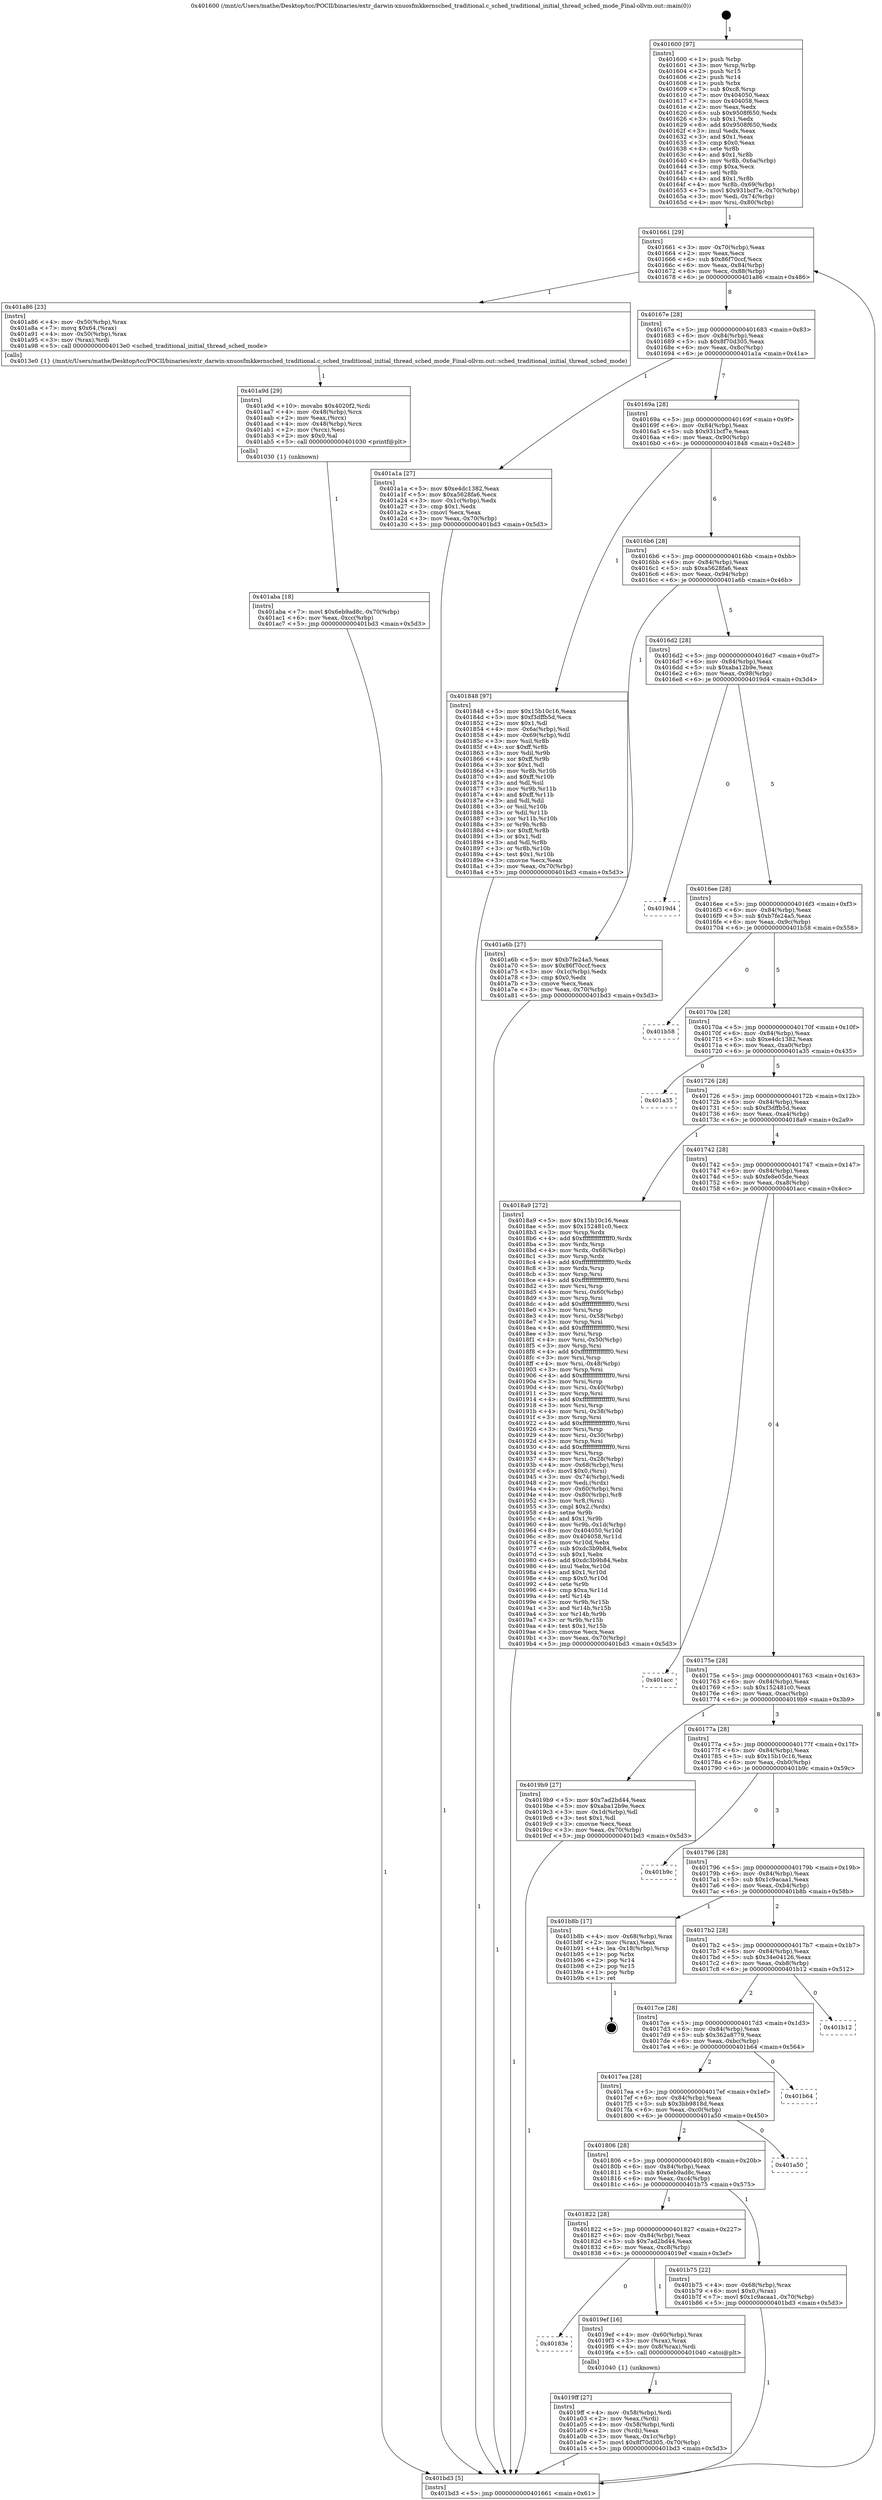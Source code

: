 digraph "0x401600" {
  label = "0x401600 (/mnt/c/Users/mathe/Desktop/tcc/POCII/binaries/extr_darwin-xnuosfmkkernsched_traditional.c_sched_traditional_initial_thread_sched_mode_Final-ollvm.out::main(0))"
  labelloc = "t"
  node[shape=record]

  Entry [label="",width=0.3,height=0.3,shape=circle,fillcolor=black,style=filled]
  "0x401661" [label="{
     0x401661 [29]\l
     | [instrs]\l
     &nbsp;&nbsp;0x401661 \<+3\>: mov -0x70(%rbp),%eax\l
     &nbsp;&nbsp;0x401664 \<+2\>: mov %eax,%ecx\l
     &nbsp;&nbsp;0x401666 \<+6\>: sub $0x86f70ccf,%ecx\l
     &nbsp;&nbsp;0x40166c \<+6\>: mov %eax,-0x84(%rbp)\l
     &nbsp;&nbsp;0x401672 \<+6\>: mov %ecx,-0x88(%rbp)\l
     &nbsp;&nbsp;0x401678 \<+6\>: je 0000000000401a86 \<main+0x486\>\l
  }"]
  "0x401a86" [label="{
     0x401a86 [23]\l
     | [instrs]\l
     &nbsp;&nbsp;0x401a86 \<+4\>: mov -0x50(%rbp),%rax\l
     &nbsp;&nbsp;0x401a8a \<+7\>: movq $0x64,(%rax)\l
     &nbsp;&nbsp;0x401a91 \<+4\>: mov -0x50(%rbp),%rax\l
     &nbsp;&nbsp;0x401a95 \<+3\>: mov (%rax),%rdi\l
     &nbsp;&nbsp;0x401a98 \<+5\>: call 00000000004013e0 \<sched_traditional_initial_thread_sched_mode\>\l
     | [calls]\l
     &nbsp;&nbsp;0x4013e0 \{1\} (/mnt/c/Users/mathe/Desktop/tcc/POCII/binaries/extr_darwin-xnuosfmkkernsched_traditional.c_sched_traditional_initial_thread_sched_mode_Final-ollvm.out::sched_traditional_initial_thread_sched_mode)\l
  }"]
  "0x40167e" [label="{
     0x40167e [28]\l
     | [instrs]\l
     &nbsp;&nbsp;0x40167e \<+5\>: jmp 0000000000401683 \<main+0x83\>\l
     &nbsp;&nbsp;0x401683 \<+6\>: mov -0x84(%rbp),%eax\l
     &nbsp;&nbsp;0x401689 \<+5\>: sub $0x8f70d305,%eax\l
     &nbsp;&nbsp;0x40168e \<+6\>: mov %eax,-0x8c(%rbp)\l
     &nbsp;&nbsp;0x401694 \<+6\>: je 0000000000401a1a \<main+0x41a\>\l
  }"]
  Exit [label="",width=0.3,height=0.3,shape=circle,fillcolor=black,style=filled,peripheries=2]
  "0x401a1a" [label="{
     0x401a1a [27]\l
     | [instrs]\l
     &nbsp;&nbsp;0x401a1a \<+5\>: mov $0xe4dc1382,%eax\l
     &nbsp;&nbsp;0x401a1f \<+5\>: mov $0xa5628fa6,%ecx\l
     &nbsp;&nbsp;0x401a24 \<+3\>: mov -0x1c(%rbp),%edx\l
     &nbsp;&nbsp;0x401a27 \<+3\>: cmp $0x1,%edx\l
     &nbsp;&nbsp;0x401a2a \<+3\>: cmovl %ecx,%eax\l
     &nbsp;&nbsp;0x401a2d \<+3\>: mov %eax,-0x70(%rbp)\l
     &nbsp;&nbsp;0x401a30 \<+5\>: jmp 0000000000401bd3 \<main+0x5d3\>\l
  }"]
  "0x40169a" [label="{
     0x40169a [28]\l
     | [instrs]\l
     &nbsp;&nbsp;0x40169a \<+5\>: jmp 000000000040169f \<main+0x9f\>\l
     &nbsp;&nbsp;0x40169f \<+6\>: mov -0x84(%rbp),%eax\l
     &nbsp;&nbsp;0x4016a5 \<+5\>: sub $0x931bcf7e,%eax\l
     &nbsp;&nbsp;0x4016aa \<+6\>: mov %eax,-0x90(%rbp)\l
     &nbsp;&nbsp;0x4016b0 \<+6\>: je 0000000000401848 \<main+0x248\>\l
  }"]
  "0x401aba" [label="{
     0x401aba [18]\l
     | [instrs]\l
     &nbsp;&nbsp;0x401aba \<+7\>: movl $0x6eb9ad8c,-0x70(%rbp)\l
     &nbsp;&nbsp;0x401ac1 \<+6\>: mov %eax,-0xcc(%rbp)\l
     &nbsp;&nbsp;0x401ac7 \<+5\>: jmp 0000000000401bd3 \<main+0x5d3\>\l
  }"]
  "0x401848" [label="{
     0x401848 [97]\l
     | [instrs]\l
     &nbsp;&nbsp;0x401848 \<+5\>: mov $0x15b10c16,%eax\l
     &nbsp;&nbsp;0x40184d \<+5\>: mov $0xf3dffb5d,%ecx\l
     &nbsp;&nbsp;0x401852 \<+2\>: mov $0x1,%dl\l
     &nbsp;&nbsp;0x401854 \<+4\>: mov -0x6a(%rbp),%sil\l
     &nbsp;&nbsp;0x401858 \<+4\>: mov -0x69(%rbp),%dil\l
     &nbsp;&nbsp;0x40185c \<+3\>: mov %sil,%r8b\l
     &nbsp;&nbsp;0x40185f \<+4\>: xor $0xff,%r8b\l
     &nbsp;&nbsp;0x401863 \<+3\>: mov %dil,%r9b\l
     &nbsp;&nbsp;0x401866 \<+4\>: xor $0xff,%r9b\l
     &nbsp;&nbsp;0x40186a \<+3\>: xor $0x1,%dl\l
     &nbsp;&nbsp;0x40186d \<+3\>: mov %r8b,%r10b\l
     &nbsp;&nbsp;0x401870 \<+4\>: and $0xff,%r10b\l
     &nbsp;&nbsp;0x401874 \<+3\>: and %dl,%sil\l
     &nbsp;&nbsp;0x401877 \<+3\>: mov %r9b,%r11b\l
     &nbsp;&nbsp;0x40187a \<+4\>: and $0xff,%r11b\l
     &nbsp;&nbsp;0x40187e \<+3\>: and %dl,%dil\l
     &nbsp;&nbsp;0x401881 \<+3\>: or %sil,%r10b\l
     &nbsp;&nbsp;0x401884 \<+3\>: or %dil,%r11b\l
     &nbsp;&nbsp;0x401887 \<+3\>: xor %r11b,%r10b\l
     &nbsp;&nbsp;0x40188a \<+3\>: or %r9b,%r8b\l
     &nbsp;&nbsp;0x40188d \<+4\>: xor $0xff,%r8b\l
     &nbsp;&nbsp;0x401891 \<+3\>: or $0x1,%dl\l
     &nbsp;&nbsp;0x401894 \<+3\>: and %dl,%r8b\l
     &nbsp;&nbsp;0x401897 \<+3\>: or %r8b,%r10b\l
     &nbsp;&nbsp;0x40189a \<+4\>: test $0x1,%r10b\l
     &nbsp;&nbsp;0x40189e \<+3\>: cmovne %ecx,%eax\l
     &nbsp;&nbsp;0x4018a1 \<+3\>: mov %eax,-0x70(%rbp)\l
     &nbsp;&nbsp;0x4018a4 \<+5\>: jmp 0000000000401bd3 \<main+0x5d3\>\l
  }"]
  "0x4016b6" [label="{
     0x4016b6 [28]\l
     | [instrs]\l
     &nbsp;&nbsp;0x4016b6 \<+5\>: jmp 00000000004016bb \<main+0xbb\>\l
     &nbsp;&nbsp;0x4016bb \<+6\>: mov -0x84(%rbp),%eax\l
     &nbsp;&nbsp;0x4016c1 \<+5\>: sub $0xa5628fa6,%eax\l
     &nbsp;&nbsp;0x4016c6 \<+6\>: mov %eax,-0x94(%rbp)\l
     &nbsp;&nbsp;0x4016cc \<+6\>: je 0000000000401a6b \<main+0x46b\>\l
  }"]
  "0x401bd3" [label="{
     0x401bd3 [5]\l
     | [instrs]\l
     &nbsp;&nbsp;0x401bd3 \<+5\>: jmp 0000000000401661 \<main+0x61\>\l
  }"]
  "0x401600" [label="{
     0x401600 [97]\l
     | [instrs]\l
     &nbsp;&nbsp;0x401600 \<+1\>: push %rbp\l
     &nbsp;&nbsp;0x401601 \<+3\>: mov %rsp,%rbp\l
     &nbsp;&nbsp;0x401604 \<+2\>: push %r15\l
     &nbsp;&nbsp;0x401606 \<+2\>: push %r14\l
     &nbsp;&nbsp;0x401608 \<+1\>: push %rbx\l
     &nbsp;&nbsp;0x401609 \<+7\>: sub $0xc8,%rsp\l
     &nbsp;&nbsp;0x401610 \<+7\>: mov 0x404050,%eax\l
     &nbsp;&nbsp;0x401617 \<+7\>: mov 0x404058,%ecx\l
     &nbsp;&nbsp;0x40161e \<+2\>: mov %eax,%edx\l
     &nbsp;&nbsp;0x401620 \<+6\>: sub $0x9508f650,%edx\l
     &nbsp;&nbsp;0x401626 \<+3\>: sub $0x1,%edx\l
     &nbsp;&nbsp;0x401629 \<+6\>: add $0x9508f650,%edx\l
     &nbsp;&nbsp;0x40162f \<+3\>: imul %edx,%eax\l
     &nbsp;&nbsp;0x401632 \<+3\>: and $0x1,%eax\l
     &nbsp;&nbsp;0x401635 \<+3\>: cmp $0x0,%eax\l
     &nbsp;&nbsp;0x401638 \<+4\>: sete %r8b\l
     &nbsp;&nbsp;0x40163c \<+4\>: and $0x1,%r8b\l
     &nbsp;&nbsp;0x401640 \<+4\>: mov %r8b,-0x6a(%rbp)\l
     &nbsp;&nbsp;0x401644 \<+3\>: cmp $0xa,%ecx\l
     &nbsp;&nbsp;0x401647 \<+4\>: setl %r8b\l
     &nbsp;&nbsp;0x40164b \<+4\>: and $0x1,%r8b\l
     &nbsp;&nbsp;0x40164f \<+4\>: mov %r8b,-0x69(%rbp)\l
     &nbsp;&nbsp;0x401653 \<+7\>: movl $0x931bcf7e,-0x70(%rbp)\l
     &nbsp;&nbsp;0x40165a \<+3\>: mov %edi,-0x74(%rbp)\l
     &nbsp;&nbsp;0x40165d \<+4\>: mov %rsi,-0x80(%rbp)\l
  }"]
  "0x401a9d" [label="{
     0x401a9d [29]\l
     | [instrs]\l
     &nbsp;&nbsp;0x401a9d \<+10\>: movabs $0x4020f2,%rdi\l
     &nbsp;&nbsp;0x401aa7 \<+4\>: mov -0x48(%rbp),%rcx\l
     &nbsp;&nbsp;0x401aab \<+2\>: mov %eax,(%rcx)\l
     &nbsp;&nbsp;0x401aad \<+4\>: mov -0x48(%rbp),%rcx\l
     &nbsp;&nbsp;0x401ab1 \<+2\>: mov (%rcx),%esi\l
     &nbsp;&nbsp;0x401ab3 \<+2\>: mov $0x0,%al\l
     &nbsp;&nbsp;0x401ab5 \<+5\>: call 0000000000401030 \<printf@plt\>\l
     | [calls]\l
     &nbsp;&nbsp;0x401030 \{1\} (unknown)\l
  }"]
  "0x401a6b" [label="{
     0x401a6b [27]\l
     | [instrs]\l
     &nbsp;&nbsp;0x401a6b \<+5\>: mov $0xb7fe24a5,%eax\l
     &nbsp;&nbsp;0x401a70 \<+5\>: mov $0x86f70ccf,%ecx\l
     &nbsp;&nbsp;0x401a75 \<+3\>: mov -0x1c(%rbp),%edx\l
     &nbsp;&nbsp;0x401a78 \<+3\>: cmp $0x0,%edx\l
     &nbsp;&nbsp;0x401a7b \<+3\>: cmove %ecx,%eax\l
     &nbsp;&nbsp;0x401a7e \<+3\>: mov %eax,-0x70(%rbp)\l
     &nbsp;&nbsp;0x401a81 \<+5\>: jmp 0000000000401bd3 \<main+0x5d3\>\l
  }"]
  "0x4016d2" [label="{
     0x4016d2 [28]\l
     | [instrs]\l
     &nbsp;&nbsp;0x4016d2 \<+5\>: jmp 00000000004016d7 \<main+0xd7\>\l
     &nbsp;&nbsp;0x4016d7 \<+6\>: mov -0x84(%rbp),%eax\l
     &nbsp;&nbsp;0x4016dd \<+5\>: sub $0xaba12b9e,%eax\l
     &nbsp;&nbsp;0x4016e2 \<+6\>: mov %eax,-0x98(%rbp)\l
     &nbsp;&nbsp;0x4016e8 \<+6\>: je 00000000004019d4 \<main+0x3d4\>\l
  }"]
  "0x4019ff" [label="{
     0x4019ff [27]\l
     | [instrs]\l
     &nbsp;&nbsp;0x4019ff \<+4\>: mov -0x58(%rbp),%rdi\l
     &nbsp;&nbsp;0x401a03 \<+2\>: mov %eax,(%rdi)\l
     &nbsp;&nbsp;0x401a05 \<+4\>: mov -0x58(%rbp),%rdi\l
     &nbsp;&nbsp;0x401a09 \<+2\>: mov (%rdi),%eax\l
     &nbsp;&nbsp;0x401a0b \<+3\>: mov %eax,-0x1c(%rbp)\l
     &nbsp;&nbsp;0x401a0e \<+7\>: movl $0x8f70d305,-0x70(%rbp)\l
     &nbsp;&nbsp;0x401a15 \<+5\>: jmp 0000000000401bd3 \<main+0x5d3\>\l
  }"]
  "0x4019d4" [label="{
     0x4019d4\l
  }", style=dashed]
  "0x4016ee" [label="{
     0x4016ee [28]\l
     | [instrs]\l
     &nbsp;&nbsp;0x4016ee \<+5\>: jmp 00000000004016f3 \<main+0xf3\>\l
     &nbsp;&nbsp;0x4016f3 \<+6\>: mov -0x84(%rbp),%eax\l
     &nbsp;&nbsp;0x4016f9 \<+5\>: sub $0xb7fe24a5,%eax\l
     &nbsp;&nbsp;0x4016fe \<+6\>: mov %eax,-0x9c(%rbp)\l
     &nbsp;&nbsp;0x401704 \<+6\>: je 0000000000401b58 \<main+0x558\>\l
  }"]
  "0x40183e" [label="{
     0x40183e\l
  }", style=dashed]
  "0x401b58" [label="{
     0x401b58\l
  }", style=dashed]
  "0x40170a" [label="{
     0x40170a [28]\l
     | [instrs]\l
     &nbsp;&nbsp;0x40170a \<+5\>: jmp 000000000040170f \<main+0x10f\>\l
     &nbsp;&nbsp;0x40170f \<+6\>: mov -0x84(%rbp),%eax\l
     &nbsp;&nbsp;0x401715 \<+5\>: sub $0xe4dc1382,%eax\l
     &nbsp;&nbsp;0x40171a \<+6\>: mov %eax,-0xa0(%rbp)\l
     &nbsp;&nbsp;0x401720 \<+6\>: je 0000000000401a35 \<main+0x435\>\l
  }"]
  "0x4019ef" [label="{
     0x4019ef [16]\l
     | [instrs]\l
     &nbsp;&nbsp;0x4019ef \<+4\>: mov -0x60(%rbp),%rax\l
     &nbsp;&nbsp;0x4019f3 \<+3\>: mov (%rax),%rax\l
     &nbsp;&nbsp;0x4019f6 \<+4\>: mov 0x8(%rax),%rdi\l
     &nbsp;&nbsp;0x4019fa \<+5\>: call 0000000000401040 \<atoi@plt\>\l
     | [calls]\l
     &nbsp;&nbsp;0x401040 \{1\} (unknown)\l
  }"]
  "0x401a35" [label="{
     0x401a35\l
  }", style=dashed]
  "0x401726" [label="{
     0x401726 [28]\l
     | [instrs]\l
     &nbsp;&nbsp;0x401726 \<+5\>: jmp 000000000040172b \<main+0x12b\>\l
     &nbsp;&nbsp;0x40172b \<+6\>: mov -0x84(%rbp),%eax\l
     &nbsp;&nbsp;0x401731 \<+5\>: sub $0xf3dffb5d,%eax\l
     &nbsp;&nbsp;0x401736 \<+6\>: mov %eax,-0xa4(%rbp)\l
     &nbsp;&nbsp;0x40173c \<+6\>: je 00000000004018a9 \<main+0x2a9\>\l
  }"]
  "0x401822" [label="{
     0x401822 [28]\l
     | [instrs]\l
     &nbsp;&nbsp;0x401822 \<+5\>: jmp 0000000000401827 \<main+0x227\>\l
     &nbsp;&nbsp;0x401827 \<+6\>: mov -0x84(%rbp),%eax\l
     &nbsp;&nbsp;0x40182d \<+5\>: sub $0x7ad2bd44,%eax\l
     &nbsp;&nbsp;0x401832 \<+6\>: mov %eax,-0xc8(%rbp)\l
     &nbsp;&nbsp;0x401838 \<+6\>: je 00000000004019ef \<main+0x3ef\>\l
  }"]
  "0x4018a9" [label="{
     0x4018a9 [272]\l
     | [instrs]\l
     &nbsp;&nbsp;0x4018a9 \<+5\>: mov $0x15b10c16,%eax\l
     &nbsp;&nbsp;0x4018ae \<+5\>: mov $0x152481c0,%ecx\l
     &nbsp;&nbsp;0x4018b3 \<+3\>: mov %rsp,%rdx\l
     &nbsp;&nbsp;0x4018b6 \<+4\>: add $0xfffffffffffffff0,%rdx\l
     &nbsp;&nbsp;0x4018ba \<+3\>: mov %rdx,%rsp\l
     &nbsp;&nbsp;0x4018bd \<+4\>: mov %rdx,-0x68(%rbp)\l
     &nbsp;&nbsp;0x4018c1 \<+3\>: mov %rsp,%rdx\l
     &nbsp;&nbsp;0x4018c4 \<+4\>: add $0xfffffffffffffff0,%rdx\l
     &nbsp;&nbsp;0x4018c8 \<+3\>: mov %rdx,%rsp\l
     &nbsp;&nbsp;0x4018cb \<+3\>: mov %rsp,%rsi\l
     &nbsp;&nbsp;0x4018ce \<+4\>: add $0xfffffffffffffff0,%rsi\l
     &nbsp;&nbsp;0x4018d2 \<+3\>: mov %rsi,%rsp\l
     &nbsp;&nbsp;0x4018d5 \<+4\>: mov %rsi,-0x60(%rbp)\l
     &nbsp;&nbsp;0x4018d9 \<+3\>: mov %rsp,%rsi\l
     &nbsp;&nbsp;0x4018dc \<+4\>: add $0xfffffffffffffff0,%rsi\l
     &nbsp;&nbsp;0x4018e0 \<+3\>: mov %rsi,%rsp\l
     &nbsp;&nbsp;0x4018e3 \<+4\>: mov %rsi,-0x58(%rbp)\l
     &nbsp;&nbsp;0x4018e7 \<+3\>: mov %rsp,%rsi\l
     &nbsp;&nbsp;0x4018ea \<+4\>: add $0xfffffffffffffff0,%rsi\l
     &nbsp;&nbsp;0x4018ee \<+3\>: mov %rsi,%rsp\l
     &nbsp;&nbsp;0x4018f1 \<+4\>: mov %rsi,-0x50(%rbp)\l
     &nbsp;&nbsp;0x4018f5 \<+3\>: mov %rsp,%rsi\l
     &nbsp;&nbsp;0x4018f8 \<+4\>: add $0xfffffffffffffff0,%rsi\l
     &nbsp;&nbsp;0x4018fc \<+3\>: mov %rsi,%rsp\l
     &nbsp;&nbsp;0x4018ff \<+4\>: mov %rsi,-0x48(%rbp)\l
     &nbsp;&nbsp;0x401903 \<+3\>: mov %rsp,%rsi\l
     &nbsp;&nbsp;0x401906 \<+4\>: add $0xfffffffffffffff0,%rsi\l
     &nbsp;&nbsp;0x40190a \<+3\>: mov %rsi,%rsp\l
     &nbsp;&nbsp;0x40190d \<+4\>: mov %rsi,-0x40(%rbp)\l
     &nbsp;&nbsp;0x401911 \<+3\>: mov %rsp,%rsi\l
     &nbsp;&nbsp;0x401914 \<+4\>: add $0xfffffffffffffff0,%rsi\l
     &nbsp;&nbsp;0x401918 \<+3\>: mov %rsi,%rsp\l
     &nbsp;&nbsp;0x40191b \<+4\>: mov %rsi,-0x38(%rbp)\l
     &nbsp;&nbsp;0x40191f \<+3\>: mov %rsp,%rsi\l
     &nbsp;&nbsp;0x401922 \<+4\>: add $0xfffffffffffffff0,%rsi\l
     &nbsp;&nbsp;0x401926 \<+3\>: mov %rsi,%rsp\l
     &nbsp;&nbsp;0x401929 \<+4\>: mov %rsi,-0x30(%rbp)\l
     &nbsp;&nbsp;0x40192d \<+3\>: mov %rsp,%rsi\l
     &nbsp;&nbsp;0x401930 \<+4\>: add $0xfffffffffffffff0,%rsi\l
     &nbsp;&nbsp;0x401934 \<+3\>: mov %rsi,%rsp\l
     &nbsp;&nbsp;0x401937 \<+4\>: mov %rsi,-0x28(%rbp)\l
     &nbsp;&nbsp;0x40193b \<+4\>: mov -0x68(%rbp),%rsi\l
     &nbsp;&nbsp;0x40193f \<+6\>: movl $0x0,(%rsi)\l
     &nbsp;&nbsp;0x401945 \<+3\>: mov -0x74(%rbp),%edi\l
     &nbsp;&nbsp;0x401948 \<+2\>: mov %edi,(%rdx)\l
     &nbsp;&nbsp;0x40194a \<+4\>: mov -0x60(%rbp),%rsi\l
     &nbsp;&nbsp;0x40194e \<+4\>: mov -0x80(%rbp),%r8\l
     &nbsp;&nbsp;0x401952 \<+3\>: mov %r8,(%rsi)\l
     &nbsp;&nbsp;0x401955 \<+3\>: cmpl $0x2,(%rdx)\l
     &nbsp;&nbsp;0x401958 \<+4\>: setne %r9b\l
     &nbsp;&nbsp;0x40195c \<+4\>: and $0x1,%r9b\l
     &nbsp;&nbsp;0x401960 \<+4\>: mov %r9b,-0x1d(%rbp)\l
     &nbsp;&nbsp;0x401964 \<+8\>: mov 0x404050,%r10d\l
     &nbsp;&nbsp;0x40196c \<+8\>: mov 0x404058,%r11d\l
     &nbsp;&nbsp;0x401974 \<+3\>: mov %r10d,%ebx\l
     &nbsp;&nbsp;0x401977 \<+6\>: sub $0xdc3b9b84,%ebx\l
     &nbsp;&nbsp;0x40197d \<+3\>: sub $0x1,%ebx\l
     &nbsp;&nbsp;0x401980 \<+6\>: add $0xdc3b9b84,%ebx\l
     &nbsp;&nbsp;0x401986 \<+4\>: imul %ebx,%r10d\l
     &nbsp;&nbsp;0x40198a \<+4\>: and $0x1,%r10d\l
     &nbsp;&nbsp;0x40198e \<+4\>: cmp $0x0,%r10d\l
     &nbsp;&nbsp;0x401992 \<+4\>: sete %r9b\l
     &nbsp;&nbsp;0x401996 \<+4\>: cmp $0xa,%r11d\l
     &nbsp;&nbsp;0x40199a \<+4\>: setl %r14b\l
     &nbsp;&nbsp;0x40199e \<+3\>: mov %r9b,%r15b\l
     &nbsp;&nbsp;0x4019a1 \<+3\>: and %r14b,%r15b\l
     &nbsp;&nbsp;0x4019a4 \<+3\>: xor %r14b,%r9b\l
     &nbsp;&nbsp;0x4019a7 \<+3\>: or %r9b,%r15b\l
     &nbsp;&nbsp;0x4019aa \<+4\>: test $0x1,%r15b\l
     &nbsp;&nbsp;0x4019ae \<+3\>: cmovne %ecx,%eax\l
     &nbsp;&nbsp;0x4019b1 \<+3\>: mov %eax,-0x70(%rbp)\l
     &nbsp;&nbsp;0x4019b4 \<+5\>: jmp 0000000000401bd3 \<main+0x5d3\>\l
  }"]
  "0x401742" [label="{
     0x401742 [28]\l
     | [instrs]\l
     &nbsp;&nbsp;0x401742 \<+5\>: jmp 0000000000401747 \<main+0x147\>\l
     &nbsp;&nbsp;0x401747 \<+6\>: mov -0x84(%rbp),%eax\l
     &nbsp;&nbsp;0x40174d \<+5\>: sub $0xfe8e05de,%eax\l
     &nbsp;&nbsp;0x401752 \<+6\>: mov %eax,-0xa8(%rbp)\l
     &nbsp;&nbsp;0x401758 \<+6\>: je 0000000000401acc \<main+0x4cc\>\l
  }"]
  "0x401b75" [label="{
     0x401b75 [22]\l
     | [instrs]\l
     &nbsp;&nbsp;0x401b75 \<+4\>: mov -0x68(%rbp),%rax\l
     &nbsp;&nbsp;0x401b79 \<+6\>: movl $0x0,(%rax)\l
     &nbsp;&nbsp;0x401b7f \<+7\>: movl $0x1c9acaa1,-0x70(%rbp)\l
     &nbsp;&nbsp;0x401b86 \<+5\>: jmp 0000000000401bd3 \<main+0x5d3\>\l
  }"]
  "0x401806" [label="{
     0x401806 [28]\l
     | [instrs]\l
     &nbsp;&nbsp;0x401806 \<+5\>: jmp 000000000040180b \<main+0x20b\>\l
     &nbsp;&nbsp;0x40180b \<+6\>: mov -0x84(%rbp),%eax\l
     &nbsp;&nbsp;0x401811 \<+5\>: sub $0x6eb9ad8c,%eax\l
     &nbsp;&nbsp;0x401816 \<+6\>: mov %eax,-0xc4(%rbp)\l
     &nbsp;&nbsp;0x40181c \<+6\>: je 0000000000401b75 \<main+0x575\>\l
  }"]
  "0x401acc" [label="{
     0x401acc\l
  }", style=dashed]
  "0x40175e" [label="{
     0x40175e [28]\l
     | [instrs]\l
     &nbsp;&nbsp;0x40175e \<+5\>: jmp 0000000000401763 \<main+0x163\>\l
     &nbsp;&nbsp;0x401763 \<+6\>: mov -0x84(%rbp),%eax\l
     &nbsp;&nbsp;0x401769 \<+5\>: sub $0x152481c0,%eax\l
     &nbsp;&nbsp;0x40176e \<+6\>: mov %eax,-0xac(%rbp)\l
     &nbsp;&nbsp;0x401774 \<+6\>: je 00000000004019b9 \<main+0x3b9\>\l
  }"]
  "0x401a50" [label="{
     0x401a50\l
  }", style=dashed]
  "0x4019b9" [label="{
     0x4019b9 [27]\l
     | [instrs]\l
     &nbsp;&nbsp;0x4019b9 \<+5\>: mov $0x7ad2bd44,%eax\l
     &nbsp;&nbsp;0x4019be \<+5\>: mov $0xaba12b9e,%ecx\l
     &nbsp;&nbsp;0x4019c3 \<+3\>: mov -0x1d(%rbp),%dl\l
     &nbsp;&nbsp;0x4019c6 \<+3\>: test $0x1,%dl\l
     &nbsp;&nbsp;0x4019c9 \<+3\>: cmovne %ecx,%eax\l
     &nbsp;&nbsp;0x4019cc \<+3\>: mov %eax,-0x70(%rbp)\l
     &nbsp;&nbsp;0x4019cf \<+5\>: jmp 0000000000401bd3 \<main+0x5d3\>\l
  }"]
  "0x40177a" [label="{
     0x40177a [28]\l
     | [instrs]\l
     &nbsp;&nbsp;0x40177a \<+5\>: jmp 000000000040177f \<main+0x17f\>\l
     &nbsp;&nbsp;0x40177f \<+6\>: mov -0x84(%rbp),%eax\l
     &nbsp;&nbsp;0x401785 \<+5\>: sub $0x15b10c16,%eax\l
     &nbsp;&nbsp;0x40178a \<+6\>: mov %eax,-0xb0(%rbp)\l
     &nbsp;&nbsp;0x401790 \<+6\>: je 0000000000401b9c \<main+0x59c\>\l
  }"]
  "0x4017ea" [label="{
     0x4017ea [28]\l
     | [instrs]\l
     &nbsp;&nbsp;0x4017ea \<+5\>: jmp 00000000004017ef \<main+0x1ef\>\l
     &nbsp;&nbsp;0x4017ef \<+6\>: mov -0x84(%rbp),%eax\l
     &nbsp;&nbsp;0x4017f5 \<+5\>: sub $0x3bb9818d,%eax\l
     &nbsp;&nbsp;0x4017fa \<+6\>: mov %eax,-0xc0(%rbp)\l
     &nbsp;&nbsp;0x401800 \<+6\>: je 0000000000401a50 \<main+0x450\>\l
  }"]
  "0x401b9c" [label="{
     0x401b9c\l
  }", style=dashed]
  "0x401796" [label="{
     0x401796 [28]\l
     | [instrs]\l
     &nbsp;&nbsp;0x401796 \<+5\>: jmp 000000000040179b \<main+0x19b\>\l
     &nbsp;&nbsp;0x40179b \<+6\>: mov -0x84(%rbp),%eax\l
     &nbsp;&nbsp;0x4017a1 \<+5\>: sub $0x1c9acaa1,%eax\l
     &nbsp;&nbsp;0x4017a6 \<+6\>: mov %eax,-0xb4(%rbp)\l
     &nbsp;&nbsp;0x4017ac \<+6\>: je 0000000000401b8b \<main+0x58b\>\l
  }"]
  "0x401b64" [label="{
     0x401b64\l
  }", style=dashed]
  "0x401b8b" [label="{
     0x401b8b [17]\l
     | [instrs]\l
     &nbsp;&nbsp;0x401b8b \<+4\>: mov -0x68(%rbp),%rax\l
     &nbsp;&nbsp;0x401b8f \<+2\>: mov (%rax),%eax\l
     &nbsp;&nbsp;0x401b91 \<+4\>: lea -0x18(%rbp),%rsp\l
     &nbsp;&nbsp;0x401b95 \<+1\>: pop %rbx\l
     &nbsp;&nbsp;0x401b96 \<+2\>: pop %r14\l
     &nbsp;&nbsp;0x401b98 \<+2\>: pop %r15\l
     &nbsp;&nbsp;0x401b9a \<+1\>: pop %rbp\l
     &nbsp;&nbsp;0x401b9b \<+1\>: ret\l
  }"]
  "0x4017b2" [label="{
     0x4017b2 [28]\l
     | [instrs]\l
     &nbsp;&nbsp;0x4017b2 \<+5\>: jmp 00000000004017b7 \<main+0x1b7\>\l
     &nbsp;&nbsp;0x4017b7 \<+6\>: mov -0x84(%rbp),%eax\l
     &nbsp;&nbsp;0x4017bd \<+5\>: sub $0x34e04126,%eax\l
     &nbsp;&nbsp;0x4017c2 \<+6\>: mov %eax,-0xb8(%rbp)\l
     &nbsp;&nbsp;0x4017c8 \<+6\>: je 0000000000401b12 \<main+0x512\>\l
  }"]
  "0x4017ce" [label="{
     0x4017ce [28]\l
     | [instrs]\l
     &nbsp;&nbsp;0x4017ce \<+5\>: jmp 00000000004017d3 \<main+0x1d3\>\l
     &nbsp;&nbsp;0x4017d3 \<+6\>: mov -0x84(%rbp),%eax\l
     &nbsp;&nbsp;0x4017d9 \<+5\>: sub $0x362a8779,%eax\l
     &nbsp;&nbsp;0x4017de \<+6\>: mov %eax,-0xbc(%rbp)\l
     &nbsp;&nbsp;0x4017e4 \<+6\>: je 0000000000401b64 \<main+0x564\>\l
  }"]
  "0x401b12" [label="{
     0x401b12\l
  }", style=dashed]
  Entry -> "0x401600" [label=" 1"]
  "0x401661" -> "0x401a86" [label=" 1"]
  "0x401661" -> "0x40167e" [label=" 8"]
  "0x401b8b" -> Exit [label=" 1"]
  "0x40167e" -> "0x401a1a" [label=" 1"]
  "0x40167e" -> "0x40169a" [label=" 7"]
  "0x401b75" -> "0x401bd3" [label=" 1"]
  "0x40169a" -> "0x401848" [label=" 1"]
  "0x40169a" -> "0x4016b6" [label=" 6"]
  "0x401848" -> "0x401bd3" [label=" 1"]
  "0x401600" -> "0x401661" [label=" 1"]
  "0x401bd3" -> "0x401661" [label=" 8"]
  "0x401aba" -> "0x401bd3" [label=" 1"]
  "0x4016b6" -> "0x401a6b" [label=" 1"]
  "0x4016b6" -> "0x4016d2" [label=" 5"]
  "0x401a9d" -> "0x401aba" [label=" 1"]
  "0x4016d2" -> "0x4019d4" [label=" 0"]
  "0x4016d2" -> "0x4016ee" [label=" 5"]
  "0x401a86" -> "0x401a9d" [label=" 1"]
  "0x4016ee" -> "0x401b58" [label=" 0"]
  "0x4016ee" -> "0x40170a" [label=" 5"]
  "0x401a6b" -> "0x401bd3" [label=" 1"]
  "0x40170a" -> "0x401a35" [label=" 0"]
  "0x40170a" -> "0x401726" [label=" 5"]
  "0x401a1a" -> "0x401bd3" [label=" 1"]
  "0x401726" -> "0x4018a9" [label=" 1"]
  "0x401726" -> "0x401742" [label=" 4"]
  "0x4019ef" -> "0x4019ff" [label=" 1"]
  "0x4018a9" -> "0x401bd3" [label=" 1"]
  "0x401822" -> "0x40183e" [label=" 0"]
  "0x401742" -> "0x401acc" [label=" 0"]
  "0x401742" -> "0x40175e" [label=" 4"]
  "0x4019ff" -> "0x401bd3" [label=" 1"]
  "0x40175e" -> "0x4019b9" [label=" 1"]
  "0x40175e" -> "0x40177a" [label=" 3"]
  "0x4019b9" -> "0x401bd3" [label=" 1"]
  "0x401806" -> "0x401822" [label=" 1"]
  "0x40177a" -> "0x401b9c" [label=" 0"]
  "0x40177a" -> "0x401796" [label=" 3"]
  "0x401822" -> "0x4019ef" [label=" 1"]
  "0x401796" -> "0x401b8b" [label=" 1"]
  "0x401796" -> "0x4017b2" [label=" 2"]
  "0x4017ea" -> "0x401806" [label=" 2"]
  "0x4017b2" -> "0x401b12" [label=" 0"]
  "0x4017b2" -> "0x4017ce" [label=" 2"]
  "0x4017ea" -> "0x401a50" [label=" 0"]
  "0x4017ce" -> "0x401b64" [label=" 0"]
  "0x4017ce" -> "0x4017ea" [label=" 2"]
  "0x401806" -> "0x401b75" [label=" 1"]
}
